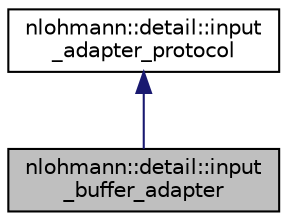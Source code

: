 digraph "nlohmann::detail::input_buffer_adapter"
{
 // INTERACTIVE_SVG=YES
 // LATEX_PDF_SIZE
  edge [fontname="Helvetica",fontsize="10",labelfontname="Helvetica",labelfontsize="10"];
  node [fontname="Helvetica",fontsize="10",shape=record];
  Node1 [label="nlohmann::detail::input\l_buffer_adapter",height=0.2,width=0.4,color="black", fillcolor="grey75", style="filled", fontcolor="black",tooltip="input adapter for buffer input"];
  Node2 -> Node1 [dir="back",color="midnightblue",fontsize="10",style="solid"];
  Node2 [label="nlohmann::detail::input\l_adapter_protocol",height=0.2,width=0.4,color="black", fillcolor="white", style="filled",URL="$structnlohmann_1_1detail_1_1input__adapter__protocol.html",tooltip="abstract input adapter interface"];
}
